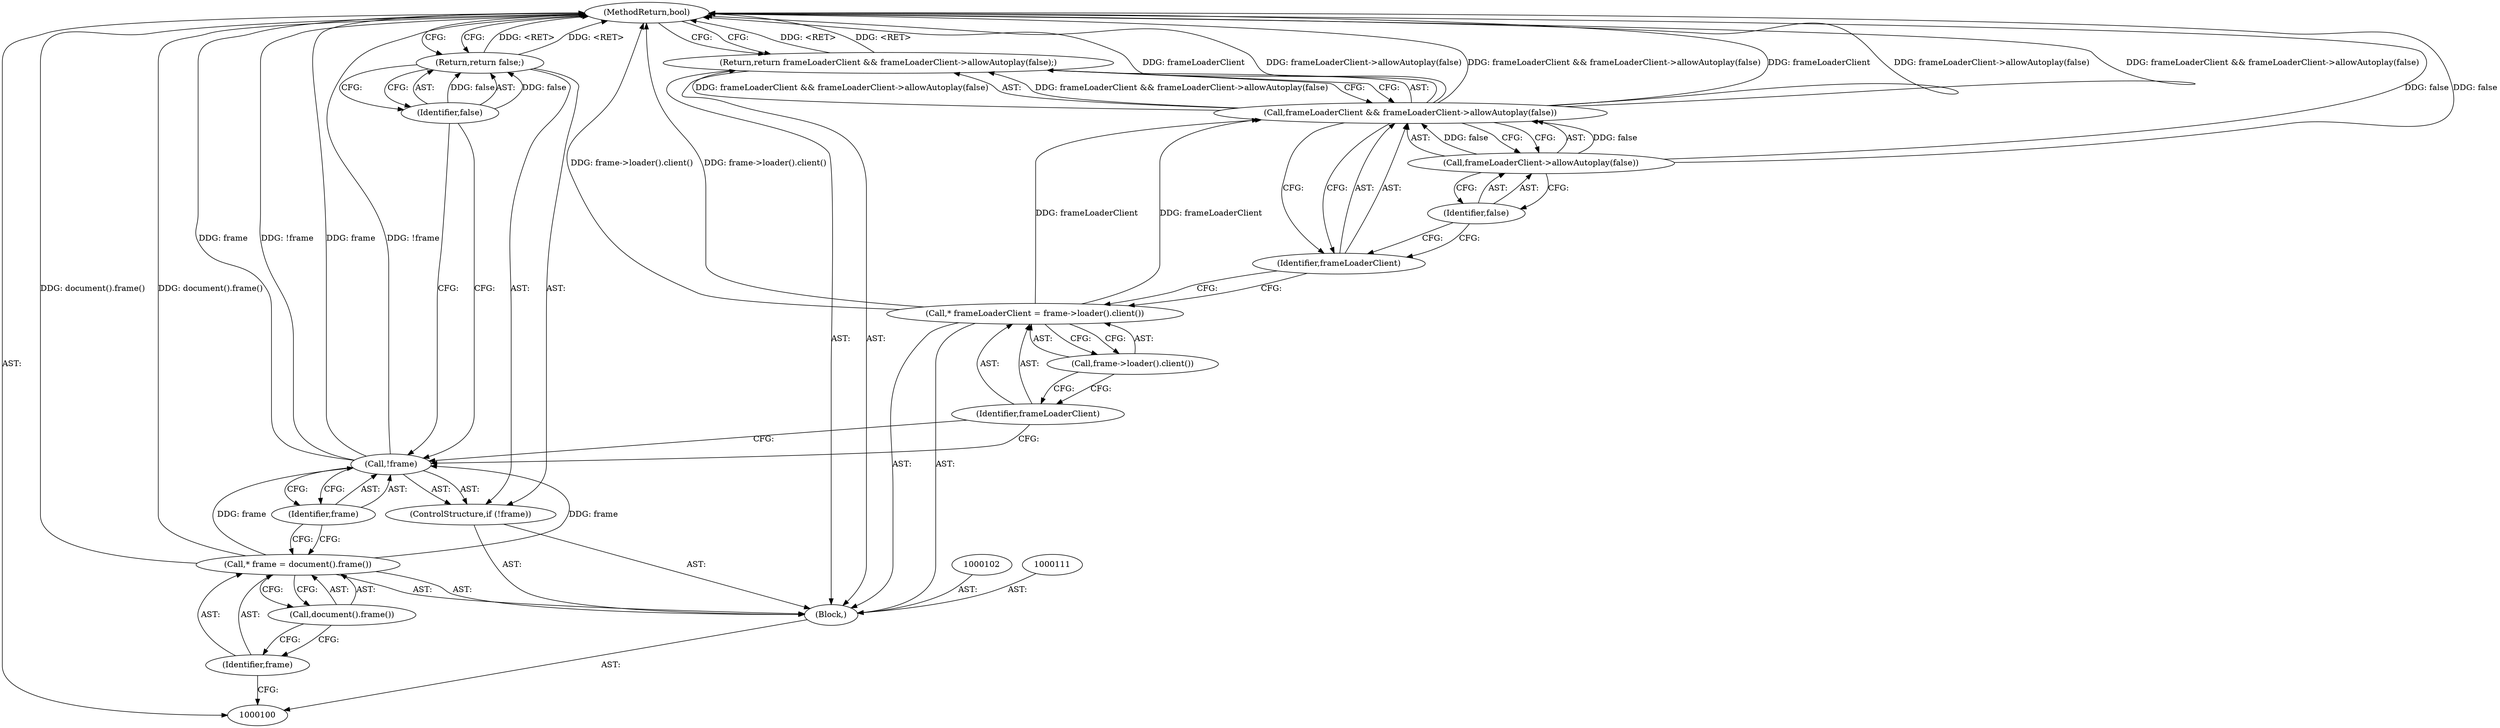 digraph "1_Chrome_faaa2fd0a05f1622d9a8806da118d4f3b602e707_0" {
"1000120" [label="(MethodReturn,bool)"];
"1000101" [label="(Block,)"];
"1000103" [label="(Call,* frame = document().frame())"];
"1000104" [label="(Identifier,frame)"];
"1000105" [label="(Call,document().frame())"];
"1000106" [label="(ControlStructure,if (!frame))"];
"1000107" [label="(Call,!frame)"];
"1000108" [label="(Identifier,frame)"];
"1000110" [label="(Identifier,false)"];
"1000109" [label="(Return,return false;)"];
"1000112" [label="(Call,* frameLoaderClient = frame->loader().client())"];
"1000113" [label="(Identifier,frameLoaderClient)"];
"1000114" [label="(Call,frame->loader().client())"];
"1000115" [label="(Return,return frameLoaderClient && frameLoaderClient->allowAutoplay(false);)"];
"1000118" [label="(Call,frameLoaderClient->allowAutoplay(false))"];
"1000119" [label="(Identifier,false)"];
"1000116" [label="(Call,frameLoaderClient && frameLoaderClient->allowAutoplay(false))"];
"1000117" [label="(Identifier,frameLoaderClient)"];
"1000120" -> "1000100"  [label="AST: "];
"1000120" -> "1000109"  [label="CFG: "];
"1000120" -> "1000115"  [label="CFG: "];
"1000116" -> "1000120"  [label="DDG: frameLoaderClient"];
"1000116" -> "1000120"  [label="DDG: frameLoaderClient->allowAutoplay(false)"];
"1000116" -> "1000120"  [label="DDG: frameLoaderClient && frameLoaderClient->allowAutoplay(false)"];
"1000107" -> "1000120"  [label="DDG: frame"];
"1000107" -> "1000120"  [label="DDG: !frame"];
"1000103" -> "1000120"  [label="DDG: document().frame()"];
"1000112" -> "1000120"  [label="DDG: frame->loader().client()"];
"1000118" -> "1000120"  [label="DDG: false"];
"1000115" -> "1000120"  [label="DDG: <RET>"];
"1000109" -> "1000120"  [label="DDG: <RET>"];
"1000101" -> "1000100"  [label="AST: "];
"1000102" -> "1000101"  [label="AST: "];
"1000103" -> "1000101"  [label="AST: "];
"1000106" -> "1000101"  [label="AST: "];
"1000111" -> "1000101"  [label="AST: "];
"1000112" -> "1000101"  [label="AST: "];
"1000115" -> "1000101"  [label="AST: "];
"1000103" -> "1000101"  [label="AST: "];
"1000103" -> "1000105"  [label="CFG: "];
"1000104" -> "1000103"  [label="AST: "];
"1000105" -> "1000103"  [label="AST: "];
"1000108" -> "1000103"  [label="CFG: "];
"1000103" -> "1000120"  [label="DDG: document().frame()"];
"1000103" -> "1000107"  [label="DDG: frame"];
"1000104" -> "1000103"  [label="AST: "];
"1000104" -> "1000100"  [label="CFG: "];
"1000105" -> "1000104"  [label="CFG: "];
"1000105" -> "1000103"  [label="AST: "];
"1000105" -> "1000104"  [label="CFG: "];
"1000103" -> "1000105"  [label="CFG: "];
"1000106" -> "1000101"  [label="AST: "];
"1000107" -> "1000106"  [label="AST: "];
"1000109" -> "1000106"  [label="AST: "];
"1000107" -> "1000106"  [label="AST: "];
"1000107" -> "1000108"  [label="CFG: "];
"1000108" -> "1000107"  [label="AST: "];
"1000110" -> "1000107"  [label="CFG: "];
"1000113" -> "1000107"  [label="CFG: "];
"1000107" -> "1000120"  [label="DDG: frame"];
"1000107" -> "1000120"  [label="DDG: !frame"];
"1000103" -> "1000107"  [label="DDG: frame"];
"1000108" -> "1000107"  [label="AST: "];
"1000108" -> "1000103"  [label="CFG: "];
"1000107" -> "1000108"  [label="CFG: "];
"1000110" -> "1000109"  [label="AST: "];
"1000110" -> "1000107"  [label="CFG: "];
"1000109" -> "1000110"  [label="CFG: "];
"1000110" -> "1000109"  [label="DDG: false"];
"1000109" -> "1000106"  [label="AST: "];
"1000109" -> "1000110"  [label="CFG: "];
"1000110" -> "1000109"  [label="AST: "];
"1000120" -> "1000109"  [label="CFG: "];
"1000109" -> "1000120"  [label="DDG: <RET>"];
"1000110" -> "1000109"  [label="DDG: false"];
"1000112" -> "1000101"  [label="AST: "];
"1000112" -> "1000114"  [label="CFG: "];
"1000113" -> "1000112"  [label="AST: "];
"1000114" -> "1000112"  [label="AST: "];
"1000117" -> "1000112"  [label="CFG: "];
"1000112" -> "1000120"  [label="DDG: frame->loader().client()"];
"1000112" -> "1000116"  [label="DDG: frameLoaderClient"];
"1000113" -> "1000112"  [label="AST: "];
"1000113" -> "1000107"  [label="CFG: "];
"1000114" -> "1000113"  [label="CFG: "];
"1000114" -> "1000112"  [label="AST: "];
"1000114" -> "1000113"  [label="CFG: "];
"1000112" -> "1000114"  [label="CFG: "];
"1000115" -> "1000101"  [label="AST: "];
"1000115" -> "1000116"  [label="CFG: "];
"1000116" -> "1000115"  [label="AST: "];
"1000120" -> "1000115"  [label="CFG: "];
"1000115" -> "1000120"  [label="DDG: <RET>"];
"1000116" -> "1000115"  [label="DDG: frameLoaderClient && frameLoaderClient->allowAutoplay(false)"];
"1000118" -> "1000116"  [label="AST: "];
"1000118" -> "1000119"  [label="CFG: "];
"1000119" -> "1000118"  [label="AST: "];
"1000116" -> "1000118"  [label="CFG: "];
"1000118" -> "1000120"  [label="DDG: false"];
"1000118" -> "1000116"  [label="DDG: false"];
"1000119" -> "1000118"  [label="AST: "];
"1000119" -> "1000117"  [label="CFG: "];
"1000118" -> "1000119"  [label="CFG: "];
"1000116" -> "1000115"  [label="AST: "];
"1000116" -> "1000117"  [label="CFG: "];
"1000116" -> "1000118"  [label="CFG: "];
"1000117" -> "1000116"  [label="AST: "];
"1000118" -> "1000116"  [label="AST: "];
"1000115" -> "1000116"  [label="CFG: "];
"1000116" -> "1000120"  [label="DDG: frameLoaderClient"];
"1000116" -> "1000120"  [label="DDG: frameLoaderClient->allowAutoplay(false)"];
"1000116" -> "1000120"  [label="DDG: frameLoaderClient && frameLoaderClient->allowAutoplay(false)"];
"1000116" -> "1000115"  [label="DDG: frameLoaderClient && frameLoaderClient->allowAutoplay(false)"];
"1000112" -> "1000116"  [label="DDG: frameLoaderClient"];
"1000118" -> "1000116"  [label="DDG: false"];
"1000117" -> "1000116"  [label="AST: "];
"1000117" -> "1000112"  [label="CFG: "];
"1000119" -> "1000117"  [label="CFG: "];
"1000116" -> "1000117"  [label="CFG: "];
}
